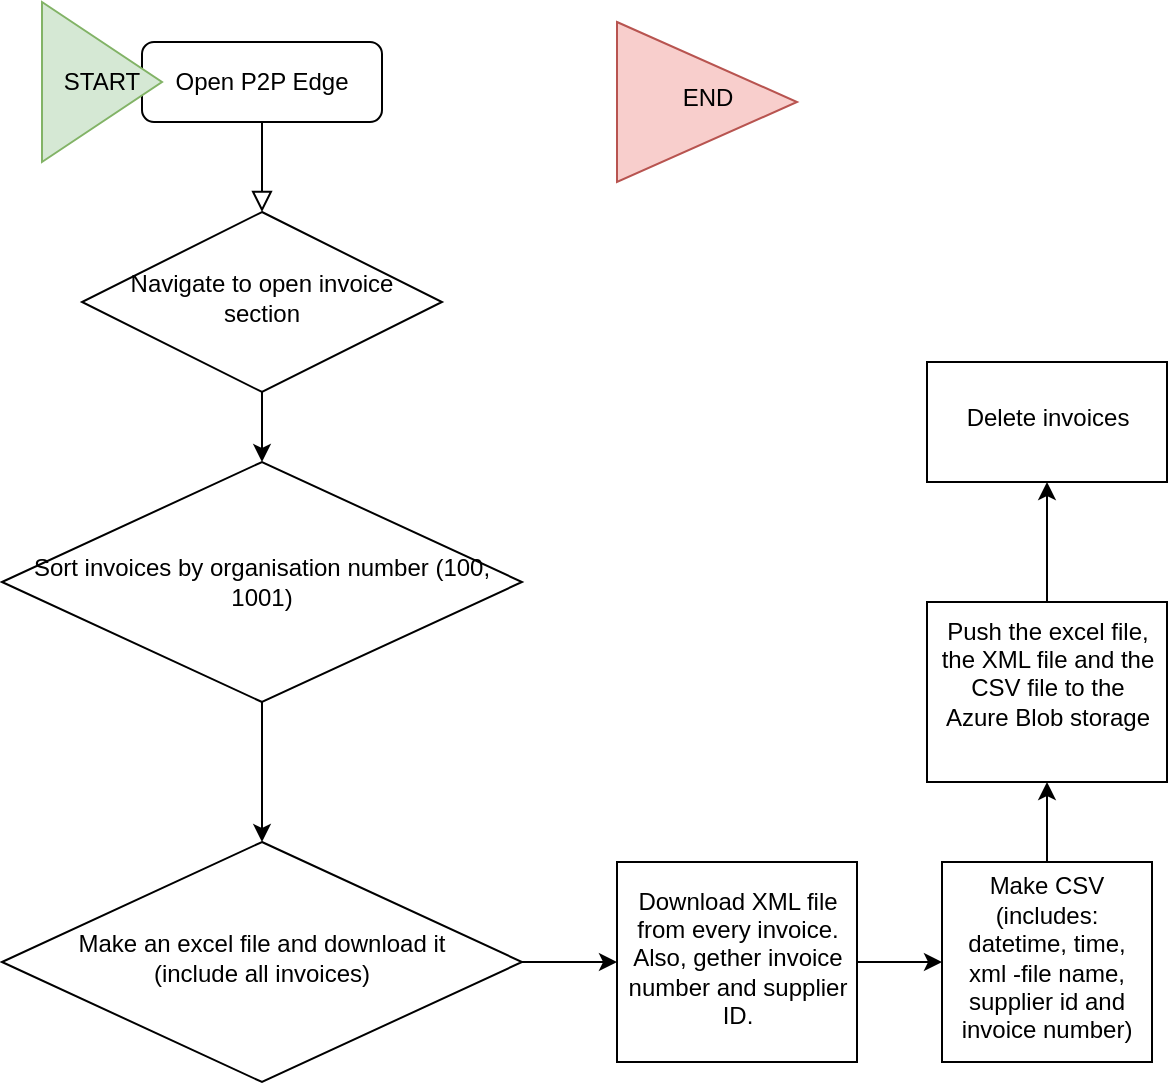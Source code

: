 <mxfile version="15.0.3" type="github">
  <diagram id="C5RBs43oDa-KdzZeNtuy" name="Page-1">
    <mxGraphModel dx="582" dy="1602" grid="1" gridSize="10" guides="1" tooltips="1" connect="1" arrows="1" fold="1" page="1" pageScale="1" pageWidth="827" pageHeight="1169" math="0" shadow="0">
      <root>
        <mxCell id="WIyWlLk6GJQsqaUBKTNV-0" />
        <mxCell id="WIyWlLk6GJQsqaUBKTNV-1" parent="WIyWlLk6GJQsqaUBKTNV-0" />
        <mxCell id="WIyWlLk6GJQsqaUBKTNV-2" value="" style="rounded=0;html=1;jettySize=auto;orthogonalLoop=1;fontSize=11;endArrow=block;endFill=0;endSize=8;strokeWidth=1;shadow=0;labelBackgroundColor=none;edgeStyle=orthogonalEdgeStyle;" parent="WIyWlLk6GJQsqaUBKTNV-1" source="WIyWlLk6GJQsqaUBKTNV-3" target="WIyWlLk6GJQsqaUBKTNV-6" edge="1">
          <mxGeometry relative="1" as="geometry" />
        </mxCell>
        <mxCell id="WIyWlLk6GJQsqaUBKTNV-3" value="Open P2P Edge" style="rounded=1;whiteSpace=wrap;html=1;fontSize=12;glass=0;strokeWidth=1;shadow=0;" parent="WIyWlLk6GJQsqaUBKTNV-1" vertex="1">
          <mxGeometry x="160" y="420" width="120" height="40" as="geometry" />
        </mxCell>
        <mxCell id="mQyWq7UZpC9_MidkXubG-6" value="" style="edgeStyle=orthogonalEdgeStyle;rounded=0;orthogonalLoop=1;jettySize=auto;html=1;" parent="WIyWlLk6GJQsqaUBKTNV-1" source="WIyWlLk6GJQsqaUBKTNV-6" target="mQyWq7UZpC9_MidkXubG-3" edge="1">
          <mxGeometry relative="1" as="geometry" />
        </mxCell>
        <mxCell id="WIyWlLk6GJQsqaUBKTNV-6" value="Navigate to open invoice section" style="rhombus;whiteSpace=wrap;html=1;shadow=0;fontFamily=Helvetica;fontSize=12;align=center;strokeWidth=1;spacing=6;spacingTop=-4;" parent="WIyWlLk6GJQsqaUBKTNV-1" vertex="1">
          <mxGeometry x="130" y="505" width="180" height="90" as="geometry" />
        </mxCell>
        <mxCell id="mQyWq7UZpC9_MidkXubG-9" value="" style="edgeStyle=orthogonalEdgeStyle;rounded=0;orthogonalLoop=1;jettySize=auto;html=1;" parent="WIyWlLk6GJQsqaUBKTNV-1" source="WIyWlLk6GJQsqaUBKTNV-10" target="mQyWq7UZpC9_MidkXubG-8" edge="1">
          <mxGeometry relative="1" as="geometry" />
        </mxCell>
        <mxCell id="WIyWlLk6GJQsqaUBKTNV-10" value="Make an excel file and download it&lt;br&gt;(include all invoices)" style="rhombus;whiteSpace=wrap;html=1;shadow=0;fontFamily=Helvetica;fontSize=12;align=center;strokeWidth=1;spacing=6;spacingTop=-4;" parent="WIyWlLk6GJQsqaUBKTNV-1" vertex="1">
          <mxGeometry x="90" y="820" width="260" height="120" as="geometry" />
        </mxCell>
        <mxCell id="mQyWq7UZpC9_MidkXubG-0" value="START" style="triangle;whiteSpace=wrap;html=1;fillColor=#d5e8d4;strokeColor=#82b366;" parent="WIyWlLk6GJQsqaUBKTNV-1" vertex="1">
          <mxGeometry x="110" y="400" width="60" height="80" as="geometry" />
        </mxCell>
        <mxCell id="mQyWq7UZpC9_MidkXubG-7" value="" style="edgeStyle=orthogonalEdgeStyle;rounded=0;orthogonalLoop=1;jettySize=auto;html=1;" parent="WIyWlLk6GJQsqaUBKTNV-1" source="mQyWq7UZpC9_MidkXubG-3" target="WIyWlLk6GJQsqaUBKTNV-10" edge="1">
          <mxGeometry relative="1" as="geometry" />
        </mxCell>
        <mxCell id="mQyWq7UZpC9_MidkXubG-3" value="Sort invoices by organisation number (100, 1001)" style="rhombus;whiteSpace=wrap;html=1;direction=west;" parent="WIyWlLk6GJQsqaUBKTNV-1" vertex="1">
          <mxGeometry x="90" y="630" width="260" height="120" as="geometry" />
        </mxCell>
        <mxCell id="mQyWq7UZpC9_MidkXubG-11" value="" style="edgeStyle=orthogonalEdgeStyle;rounded=0;orthogonalLoop=1;jettySize=auto;html=1;" parent="WIyWlLk6GJQsqaUBKTNV-1" source="mQyWq7UZpC9_MidkXubG-8" target="mQyWq7UZpC9_MidkXubG-10" edge="1">
          <mxGeometry relative="1" as="geometry" />
        </mxCell>
        <mxCell id="mQyWq7UZpC9_MidkXubG-8" value="Download XML file from every invoice. Also, gether invoice number and supplier ID." style="whiteSpace=wrap;html=1;shadow=0;strokeWidth=1;spacing=6;spacingTop=-4;" parent="WIyWlLk6GJQsqaUBKTNV-1" vertex="1">
          <mxGeometry x="397.5" y="830" width="120" height="100" as="geometry" />
        </mxCell>
        <mxCell id="mQyWq7UZpC9_MidkXubG-13" value="" style="edgeStyle=orthogonalEdgeStyle;rounded=0;orthogonalLoop=1;jettySize=auto;html=1;" parent="WIyWlLk6GJQsqaUBKTNV-1" source="mQyWq7UZpC9_MidkXubG-10" target="mQyWq7UZpC9_MidkXubG-12" edge="1">
          <mxGeometry relative="1" as="geometry" />
        </mxCell>
        <mxCell id="mQyWq7UZpC9_MidkXubG-10" value="Make CSV&lt;br&gt;(includes: datetime, time, xml -file name, supplier id and invoice number)" style="whiteSpace=wrap;html=1;shadow=0;strokeWidth=1;spacing=6;spacingTop=-4;" parent="WIyWlLk6GJQsqaUBKTNV-1" vertex="1">
          <mxGeometry x="560" y="830" width="105" height="100" as="geometry" />
        </mxCell>
        <mxCell id="mQyWq7UZpC9_MidkXubG-21" value="" style="edgeStyle=orthogonalEdgeStyle;rounded=0;orthogonalLoop=1;jettySize=auto;html=1;" parent="WIyWlLk6GJQsqaUBKTNV-1" source="mQyWq7UZpC9_MidkXubG-12" target="mQyWq7UZpC9_MidkXubG-20" edge="1">
          <mxGeometry relative="1" as="geometry" />
        </mxCell>
        <mxCell id="mQyWq7UZpC9_MidkXubG-12" value="&lt;div&gt;Push the excel file, the XML file and the CSV file to the Azure Blob storage&lt;/div&gt;&lt;div&gt;&lt;br&gt;&lt;/div&gt;" style="whiteSpace=wrap;html=1;shadow=0;strokeWidth=1;spacing=6;spacingTop=-4;" parent="WIyWlLk6GJQsqaUBKTNV-1" vertex="1">
          <mxGeometry x="552.5" y="700" width="120" height="90" as="geometry" />
        </mxCell>
        <mxCell id="mQyWq7UZpC9_MidkXubG-15" value="END" style="triangle;whiteSpace=wrap;html=1;shadow=0;strokeWidth=1;spacing=6;spacingTop=-4;fillColor=#f8cecc;strokeColor=#b85450;" parent="WIyWlLk6GJQsqaUBKTNV-1" vertex="1">
          <mxGeometry x="397.5" y="410" width="90" height="80" as="geometry" />
        </mxCell>
        <mxCell id="mQyWq7UZpC9_MidkXubG-20" value="Delete invoices" style="whiteSpace=wrap;html=1;shadow=0;strokeWidth=1;spacing=6;spacingTop=-4;" parent="WIyWlLk6GJQsqaUBKTNV-1" vertex="1">
          <mxGeometry x="552.5" y="580" width="120" height="60" as="geometry" />
        </mxCell>
      </root>
    </mxGraphModel>
  </diagram>
</mxfile>
